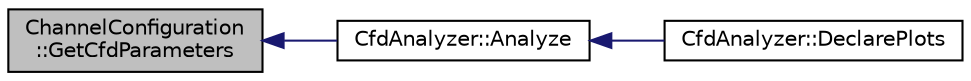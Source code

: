 digraph "ChannelConfiguration::GetCfdParameters"
{
  edge [fontname="Helvetica",fontsize="10",labelfontname="Helvetica",labelfontsize="10"];
  node [fontname="Helvetica",fontsize="10",shape=record];
  rankdir="LR";
  Node1 [label="ChannelConfiguration\l::GetCfdParameters",height=0.2,width=0.4,color="black", fillcolor="grey75", style="filled", fontcolor="black"];
  Node1 -> Node2 [dir="back",color="midnightblue",fontsize="10",style="solid",fontname="Helvetica"];
  Node2 [label="CfdAnalyzer::Analyze",height=0.2,width=0.4,color="black", fillcolor="white", style="filled",URL="$d5/d61/class_cfd_analyzer.html#a033267b19893a5c655dd186cbc73853e"];
  Node2 -> Node3 [dir="back",color="midnightblue",fontsize="10",style="solid",fontname="Helvetica"];
  Node3 [label="CfdAnalyzer::DeclarePlots",height=0.2,width=0.4,color="black", fillcolor="white", style="filled",URL="$d5/d61/class_cfd_analyzer.html#a09ee7711fb9948913e2aa0b6a022d25e"];
}
